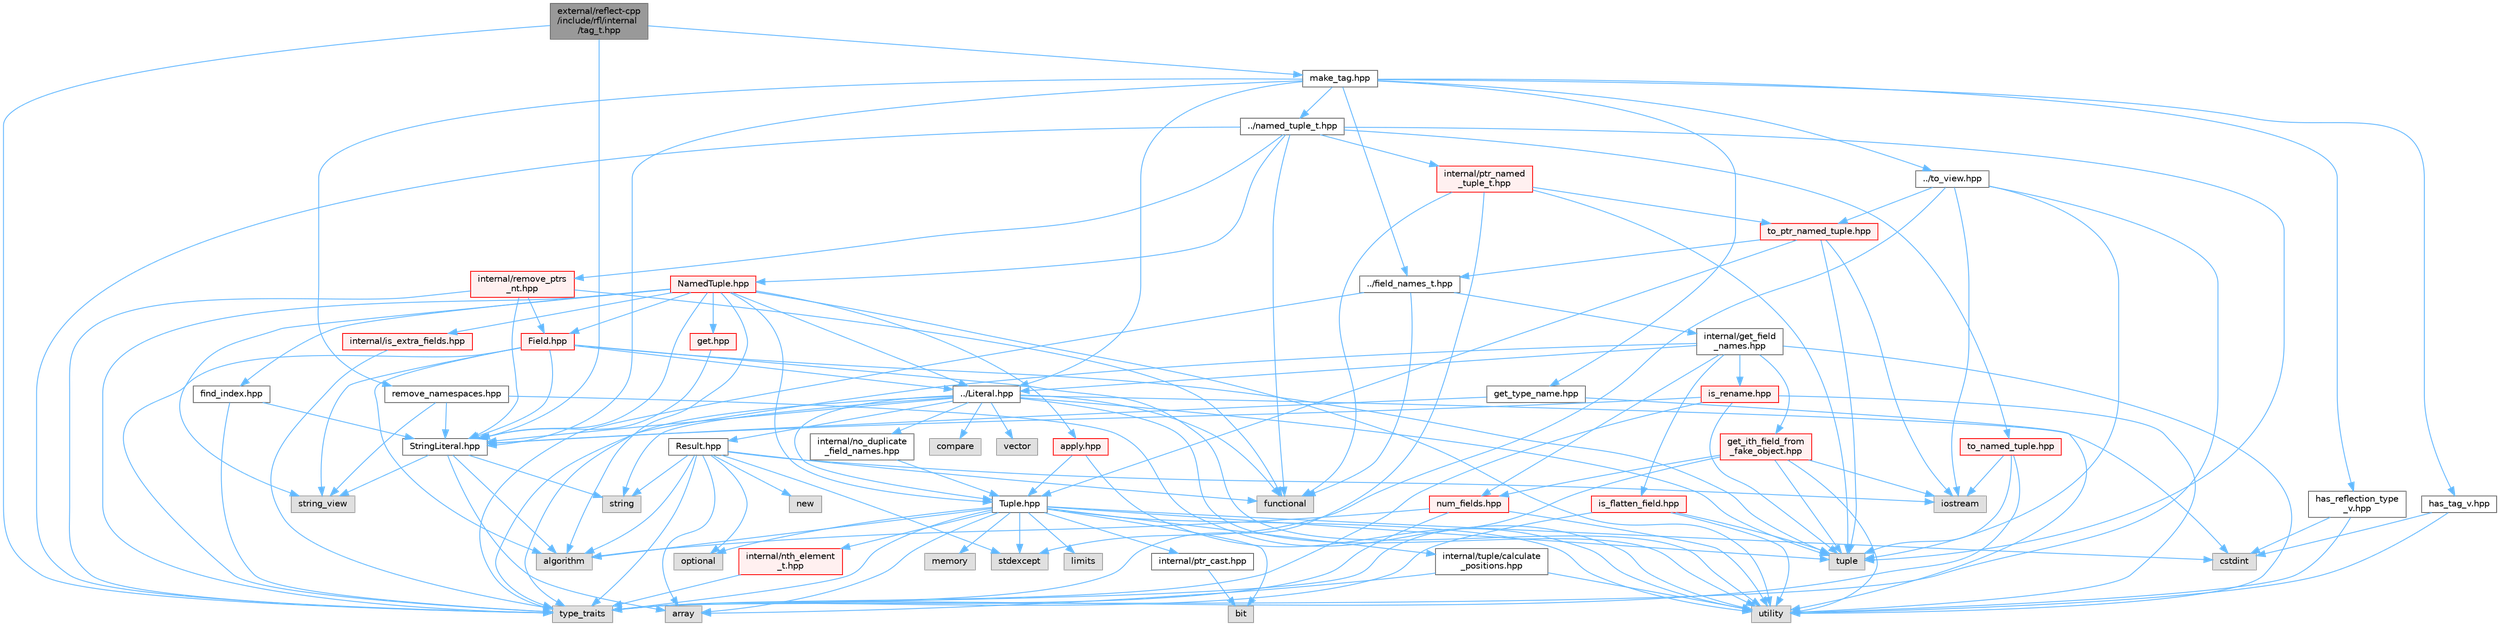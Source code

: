 digraph "external/reflect-cpp/include/rfl/internal/tag_t.hpp"
{
 // LATEX_PDF_SIZE
  bgcolor="transparent";
  edge [fontname=Helvetica,fontsize=10,labelfontname=Helvetica,labelfontsize=10];
  node [fontname=Helvetica,fontsize=10,shape=box,height=0.2,width=0.4];
  Node1 [id="Node000001",label="external/reflect-cpp\l/include/rfl/internal\l/tag_t.hpp",height=0.2,width=0.4,color="gray40", fillcolor="grey60", style="filled", fontcolor="black",tooltip=" "];
  Node1 -> Node2 [id="edge1_Node000001_Node000002",color="steelblue1",style="solid",tooltip=" "];
  Node2 [id="Node000002",label="type_traits",height=0.2,width=0.4,color="grey60", fillcolor="#E0E0E0", style="filled",tooltip=" "];
  Node1 -> Node3 [id="edge2_Node000001_Node000003",color="steelblue1",style="solid",tooltip=" "];
  Node3 [id="Node000003",label="StringLiteral.hpp",height=0.2,width=0.4,color="grey40", fillcolor="white", style="filled",URL="$_string_literal_8hpp.html",tooltip=" "];
  Node3 -> Node4 [id="edge3_Node000003_Node000004",color="steelblue1",style="solid",tooltip=" "];
  Node4 [id="Node000004",label="algorithm",height=0.2,width=0.4,color="grey60", fillcolor="#E0E0E0", style="filled",tooltip=" "];
  Node3 -> Node5 [id="edge4_Node000003_Node000005",color="steelblue1",style="solid",tooltip=" "];
  Node5 [id="Node000005",label="array",height=0.2,width=0.4,color="grey60", fillcolor="#E0E0E0", style="filled",tooltip=" "];
  Node3 -> Node6 [id="edge5_Node000003_Node000006",color="steelblue1",style="solid",tooltip=" "];
  Node6 [id="Node000006",label="string",height=0.2,width=0.4,color="grey60", fillcolor="#E0E0E0", style="filled",tooltip=" "];
  Node3 -> Node7 [id="edge6_Node000003_Node000007",color="steelblue1",style="solid",tooltip=" "];
  Node7 [id="Node000007",label="string_view",height=0.2,width=0.4,color="grey60", fillcolor="#E0E0E0", style="filled",tooltip=" "];
  Node1 -> Node8 [id="edge7_Node000001_Node000008",color="steelblue1",style="solid",tooltip=" "];
  Node8 [id="Node000008",label="make_tag.hpp",height=0.2,width=0.4,color="grey40", fillcolor="white", style="filled",URL="$make__tag_8hpp.html",tooltip=" "];
  Node8 -> Node9 [id="edge8_Node000008_Node000009",color="steelblue1",style="solid",tooltip=" "];
  Node9 [id="Node000009",label="../Literal.hpp",height=0.2,width=0.4,color="grey40", fillcolor="white", style="filled",URL="$_literal_8hpp.html",tooltip=" "];
  Node9 -> Node10 [id="edge9_Node000009_Node000010",color="steelblue1",style="solid",tooltip=" "];
  Node10 [id="Node000010",label="compare",height=0.2,width=0.4,color="grey60", fillcolor="#E0E0E0", style="filled",tooltip=" "];
  Node9 -> Node11 [id="edge10_Node000009_Node000011",color="steelblue1",style="solid",tooltip=" "];
  Node11 [id="Node000011",label="cstdint",height=0.2,width=0.4,color="grey60", fillcolor="#E0E0E0", style="filled",tooltip=" "];
  Node9 -> Node12 [id="edge11_Node000009_Node000012",color="steelblue1",style="solid",tooltip=" "];
  Node12 [id="Node000012",label="functional",height=0.2,width=0.4,color="grey60", fillcolor="#E0E0E0", style="filled",tooltip=" "];
  Node9 -> Node6 [id="edge12_Node000009_Node000006",color="steelblue1",style="solid",tooltip=" "];
  Node9 -> Node13 [id="edge13_Node000009_Node000013",color="steelblue1",style="solid",tooltip=" "];
  Node13 [id="Node000013",label="tuple",height=0.2,width=0.4,color="grey60", fillcolor="#E0E0E0", style="filled",tooltip=" "];
  Node9 -> Node2 [id="edge14_Node000009_Node000002",color="steelblue1",style="solid",tooltip=" "];
  Node9 -> Node14 [id="edge15_Node000009_Node000014",color="steelblue1",style="solid",tooltip=" "];
  Node14 [id="Node000014",label="utility",height=0.2,width=0.4,color="grey60", fillcolor="#E0E0E0", style="filled",tooltip=" "];
  Node9 -> Node15 [id="edge16_Node000009_Node000015",color="steelblue1",style="solid",tooltip=" "];
  Node15 [id="Node000015",label="vector",height=0.2,width=0.4,color="grey60", fillcolor="#E0E0E0", style="filled",tooltip=" "];
  Node9 -> Node16 [id="edge17_Node000009_Node000016",color="steelblue1",style="solid",tooltip=" "];
  Node16 [id="Node000016",label="Result.hpp",height=0.2,width=0.4,color="grey40", fillcolor="white", style="filled",URL="$_result_8hpp.html",tooltip=" "];
  Node16 -> Node4 [id="edge18_Node000016_Node000004",color="steelblue1",style="solid",tooltip=" "];
  Node16 -> Node5 [id="edge19_Node000016_Node000005",color="steelblue1",style="solid",tooltip=" "];
  Node16 -> Node12 [id="edge20_Node000016_Node000012",color="steelblue1",style="solid",tooltip=" "];
  Node16 -> Node17 [id="edge21_Node000016_Node000017",color="steelblue1",style="solid",tooltip=" "];
  Node17 [id="Node000017",label="iostream",height=0.2,width=0.4,color="grey60", fillcolor="#E0E0E0", style="filled",tooltip=" "];
  Node16 -> Node18 [id="edge22_Node000016_Node000018",color="steelblue1",style="solid",tooltip=" "];
  Node18 [id="Node000018",label="new",height=0.2,width=0.4,color="grey60", fillcolor="#E0E0E0", style="filled",tooltip=" "];
  Node16 -> Node19 [id="edge23_Node000016_Node000019",color="steelblue1",style="solid",tooltip=" "];
  Node19 [id="Node000019",label="optional",height=0.2,width=0.4,color="grey60", fillcolor="#E0E0E0", style="filled",tooltip=" "];
  Node16 -> Node20 [id="edge24_Node000016_Node000020",color="steelblue1",style="solid",tooltip=" "];
  Node20 [id="Node000020",label="stdexcept",height=0.2,width=0.4,color="grey60", fillcolor="#E0E0E0", style="filled",tooltip=" "];
  Node16 -> Node6 [id="edge25_Node000016_Node000006",color="steelblue1",style="solid",tooltip=" "];
  Node16 -> Node2 [id="edge26_Node000016_Node000002",color="steelblue1",style="solid",tooltip=" "];
  Node9 -> Node21 [id="edge27_Node000009_Node000021",color="steelblue1",style="solid",tooltip=" "];
  Node21 [id="Node000021",label="Tuple.hpp",height=0.2,width=0.4,color="grey40", fillcolor="white", style="filled",URL="$_tuple_8hpp.html",tooltip=" "];
  Node21 -> Node4 [id="edge28_Node000021_Node000004",color="steelblue1",style="solid",tooltip=" "];
  Node21 -> Node5 [id="edge29_Node000021_Node000005",color="steelblue1",style="solid",tooltip=" "];
  Node21 -> Node22 [id="edge30_Node000021_Node000022",color="steelblue1",style="solid",tooltip=" "];
  Node22 [id="Node000022",label="bit",height=0.2,width=0.4,color="grey60", fillcolor="#E0E0E0", style="filled",tooltip=" "];
  Node21 -> Node11 [id="edge31_Node000021_Node000011",color="steelblue1",style="solid",tooltip=" "];
  Node21 -> Node23 [id="edge32_Node000021_Node000023",color="steelblue1",style="solid",tooltip=" "];
  Node23 [id="Node000023",label="limits",height=0.2,width=0.4,color="grey60", fillcolor="#E0E0E0", style="filled",tooltip=" "];
  Node21 -> Node24 [id="edge33_Node000021_Node000024",color="steelblue1",style="solid",tooltip=" "];
  Node24 [id="Node000024",label="memory",height=0.2,width=0.4,color="grey60", fillcolor="#E0E0E0", style="filled",tooltip=" "];
  Node21 -> Node19 [id="edge34_Node000021_Node000019",color="steelblue1",style="solid",tooltip=" "];
  Node21 -> Node20 [id="edge35_Node000021_Node000020",color="steelblue1",style="solid",tooltip=" "];
  Node21 -> Node13 [id="edge36_Node000021_Node000013",color="steelblue1",style="solid",tooltip=" "];
  Node21 -> Node2 [id="edge37_Node000021_Node000002",color="steelblue1",style="solid",tooltip=" "];
  Node21 -> Node14 [id="edge38_Node000021_Node000014",color="steelblue1",style="solid",tooltip=" "];
  Node21 -> Node25 [id="edge39_Node000021_Node000025",color="steelblue1",style="solid",tooltip=" "];
  Node25 [id="Node000025",label="internal/nth_element\l_t.hpp",height=0.2,width=0.4,color="red", fillcolor="#FFF0F0", style="filled",URL="$nth__element__t_8hpp.html",tooltip=" "];
  Node25 -> Node2 [id="edge40_Node000025_Node000002",color="steelblue1",style="solid",tooltip=" "];
  Node21 -> Node27 [id="edge41_Node000021_Node000027",color="steelblue1",style="solid",tooltip=" "];
  Node27 [id="Node000027",label="internal/ptr_cast.hpp",height=0.2,width=0.4,color="grey40", fillcolor="white", style="filled",URL="$ptr__cast_8hpp.html",tooltip=" "];
  Node27 -> Node22 [id="edge42_Node000027_Node000022",color="steelblue1",style="solid",tooltip=" "];
  Node21 -> Node28 [id="edge43_Node000021_Node000028",color="steelblue1",style="solid",tooltip=" "];
  Node28 [id="Node000028",label="internal/tuple/calculate\l_positions.hpp",height=0.2,width=0.4,color="grey40", fillcolor="white", style="filled",URL="$calculate__positions_8hpp.html",tooltip=" "];
  Node28 -> Node5 [id="edge44_Node000028_Node000005",color="steelblue1",style="solid",tooltip=" "];
  Node28 -> Node14 [id="edge45_Node000028_Node000014",color="steelblue1",style="solid",tooltip=" "];
  Node9 -> Node3 [id="edge46_Node000009_Node000003",color="steelblue1",style="solid",tooltip=" "];
  Node9 -> Node29 [id="edge47_Node000009_Node000029",color="steelblue1",style="solid",tooltip=" "];
  Node29 [id="Node000029",label="internal/no_duplicate\l_field_names.hpp",height=0.2,width=0.4,color="grey40", fillcolor="white", style="filled",URL="$no__duplicate__field__names_8hpp.html",tooltip=" "];
  Node29 -> Node21 [id="edge48_Node000029_Node000021",color="steelblue1",style="solid",tooltip=" "];
  Node8 -> Node30 [id="edge49_Node000008_Node000030",color="steelblue1",style="solid",tooltip=" "];
  Node30 [id="Node000030",label="../field_names_t.hpp",height=0.2,width=0.4,color="grey40", fillcolor="white", style="filled",URL="$field__names__t_8hpp.html",tooltip=" "];
  Node30 -> Node12 [id="edge50_Node000030_Node000012",color="steelblue1",style="solid",tooltip=" "];
  Node30 -> Node2 [id="edge51_Node000030_Node000002",color="steelblue1",style="solid",tooltip=" "];
  Node30 -> Node31 [id="edge52_Node000030_Node000031",color="steelblue1",style="solid",tooltip=" "];
  Node31 [id="Node000031",label="internal/get_field\l_names.hpp",height=0.2,width=0.4,color="grey40", fillcolor="white", style="filled",URL="$get__field__names_8hpp.html",tooltip=" "];
  Node31 -> Node2 [id="edge53_Node000031_Node000002",color="steelblue1",style="solid",tooltip=" "];
  Node31 -> Node14 [id="edge54_Node000031_Node000014",color="steelblue1",style="solid",tooltip=" "];
  Node31 -> Node9 [id="edge55_Node000031_Node000009",color="steelblue1",style="solid",tooltip=" "];
  Node31 -> Node32 [id="edge56_Node000031_Node000032",color="steelblue1",style="solid",tooltip=" "];
  Node32 [id="Node000032",label="get_ith_field_from\l_fake_object.hpp",height=0.2,width=0.4,color="red", fillcolor="#FFF0F0", style="filled",URL="$get__ith__field__from__fake__object_8hpp.html",tooltip=" "];
  Node32 -> Node17 [id="edge57_Node000032_Node000017",color="steelblue1",style="solid",tooltip=" "];
  Node32 -> Node13 [id="edge58_Node000032_Node000013",color="steelblue1",style="solid",tooltip=" "];
  Node32 -> Node2 [id="edge59_Node000032_Node000002",color="steelblue1",style="solid",tooltip=" "];
  Node32 -> Node14 [id="edge60_Node000032_Node000014",color="steelblue1",style="solid",tooltip=" "];
  Node32 -> Node36 [id="edge61_Node000032_Node000036",color="steelblue1",style="solid",tooltip=" "];
  Node36 [id="Node000036",label="num_fields.hpp",height=0.2,width=0.4,color="red", fillcolor="#FFF0F0", style="filled",URL="$num__fields_8hpp.html",tooltip=" "];
  Node36 -> Node4 [id="edge62_Node000036_Node000004",color="steelblue1",style="solid",tooltip=" "];
  Node36 -> Node2 [id="edge63_Node000036_Node000002",color="steelblue1",style="solid",tooltip=" "];
  Node36 -> Node14 [id="edge64_Node000036_Node000014",color="steelblue1",style="solid",tooltip=" "];
  Node31 -> Node37 [id="edge65_Node000031_Node000037",color="steelblue1",style="solid",tooltip=" "];
  Node37 [id="Node000037",label="is_flatten_field.hpp",height=0.2,width=0.4,color="red", fillcolor="#FFF0F0", style="filled",URL="$is__flatten__field_8hpp.html",tooltip=" "];
  Node37 -> Node13 [id="edge66_Node000037_Node000013",color="steelblue1",style="solid",tooltip=" "];
  Node37 -> Node2 [id="edge67_Node000037_Node000002",color="steelblue1",style="solid",tooltip=" "];
  Node37 -> Node14 [id="edge68_Node000037_Node000014",color="steelblue1",style="solid",tooltip=" "];
  Node31 -> Node39 [id="edge69_Node000031_Node000039",color="steelblue1",style="solid",tooltip=" "];
  Node39 [id="Node000039",label="is_rename.hpp",height=0.2,width=0.4,color="red", fillcolor="#FFF0F0", style="filled",URL="$is__rename_8hpp.html",tooltip=" "];
  Node39 -> Node13 [id="edge70_Node000039_Node000013",color="steelblue1",style="solid",tooltip=" "];
  Node39 -> Node2 [id="edge71_Node000039_Node000002",color="steelblue1",style="solid",tooltip=" "];
  Node39 -> Node14 [id="edge72_Node000039_Node000014",color="steelblue1",style="solid",tooltip=" "];
  Node39 -> Node3 [id="edge73_Node000039_Node000003",color="steelblue1",style="solid",tooltip=" "];
  Node31 -> Node36 [id="edge74_Node000031_Node000036",color="steelblue1",style="solid",tooltip=" "];
  Node8 -> Node42 [id="edge75_Node000008_Node000042",color="steelblue1",style="solid",tooltip=" "];
  Node42 [id="Node000042",label="../named_tuple_t.hpp",height=0.2,width=0.4,color="grey40", fillcolor="white", style="filled",URL="$named__tuple__t_8hpp.html",tooltip=" "];
  Node42 -> Node12 [id="edge76_Node000042_Node000012",color="steelblue1",style="solid",tooltip=" "];
  Node42 -> Node13 [id="edge77_Node000042_Node000013",color="steelblue1",style="solid",tooltip=" "];
  Node42 -> Node2 [id="edge78_Node000042_Node000002",color="steelblue1",style="solid",tooltip=" "];
  Node42 -> Node43 [id="edge79_Node000042_Node000043",color="steelblue1",style="solid",tooltip=" "];
  Node43 [id="Node000043",label="NamedTuple.hpp",height=0.2,width=0.4,color="red", fillcolor="#FFF0F0", style="filled",URL="$_named_tuple_8hpp.html",tooltip=" "];
  Node43 -> Node4 [id="edge80_Node000043_Node000004",color="steelblue1",style="solid",tooltip=" "];
  Node43 -> Node7 [id="edge81_Node000043_Node000007",color="steelblue1",style="solid",tooltip=" "];
  Node43 -> Node2 [id="edge82_Node000043_Node000002",color="steelblue1",style="solid",tooltip=" "];
  Node43 -> Node14 [id="edge83_Node000043_Node000014",color="steelblue1",style="solid",tooltip=" "];
  Node43 -> Node44 [id="edge84_Node000043_Node000044",color="steelblue1",style="solid",tooltip=" "];
  Node44 [id="Node000044",label="Field.hpp",height=0.2,width=0.4,color="red", fillcolor="#FFF0F0", style="filled",URL="$_field_8hpp.html",tooltip=" "];
  Node44 -> Node4 [id="edge85_Node000044_Node000004",color="steelblue1",style="solid",tooltip=" "];
  Node44 -> Node7 [id="edge86_Node000044_Node000007",color="steelblue1",style="solid",tooltip=" "];
  Node44 -> Node13 [id="edge87_Node000044_Node000013",color="steelblue1",style="solid",tooltip=" "];
  Node44 -> Node2 [id="edge88_Node000044_Node000002",color="steelblue1",style="solid",tooltip=" "];
  Node44 -> Node14 [id="edge89_Node000044_Node000014",color="steelblue1",style="solid",tooltip=" "];
  Node44 -> Node9 [id="edge90_Node000044_Node000009",color="steelblue1",style="solid",tooltip=" "];
  Node44 -> Node3 [id="edge91_Node000044_Node000003",color="steelblue1",style="solid",tooltip=" "];
  Node43 -> Node9 [id="edge92_Node000043_Node000009",color="steelblue1",style="solid",tooltip=" "];
  Node43 -> Node21 [id="edge93_Node000043_Node000021",color="steelblue1",style="solid",tooltip=" "];
  Node43 -> Node48 [id="edge94_Node000043_Node000048",color="steelblue1",style="solid",tooltip=" "];
  Node48 [id="Node000048",label="apply.hpp",height=0.2,width=0.4,color="red", fillcolor="#FFF0F0", style="filled",URL="$apply_8hpp.html",tooltip=" "];
  Node48 -> Node14 [id="edge95_Node000048_Node000014",color="steelblue1",style="solid",tooltip=" "];
  Node48 -> Node21 [id="edge96_Node000048_Node000021",color="steelblue1",style="solid",tooltip=" "];
  Node43 -> Node50 [id="edge97_Node000043_Node000050",color="steelblue1",style="solid",tooltip=" "];
  Node50 [id="Node000050",label="get.hpp",height=0.2,width=0.4,color="red", fillcolor="#FFF0F0", style="filled",URL="$get_8hpp.html",tooltip=" "];
  Node50 -> Node3 [id="edge98_Node000050_Node000003",color="steelblue1",style="solid",tooltip=" "];
  Node43 -> Node3 [id="edge99_Node000043_Node000003",color="steelblue1",style="solid",tooltip=" "];
  Node43 -> Node53 [id="edge100_Node000043_Node000053",color="steelblue1",style="solid",tooltip=" "];
  Node53 [id="Node000053",label="find_index.hpp",height=0.2,width=0.4,color="grey40", fillcolor="white", style="filled",URL="$find__index_8hpp.html",tooltip=" "];
  Node53 -> Node2 [id="edge101_Node000053_Node000002",color="steelblue1",style="solid",tooltip=" "];
  Node53 -> Node3 [id="edge102_Node000053_Node000003",color="steelblue1",style="solid",tooltip=" "];
  Node43 -> Node54 [id="edge103_Node000043_Node000054",color="steelblue1",style="solid",tooltip=" "];
  Node54 [id="Node000054",label="internal/is_extra_fields.hpp",height=0.2,width=0.4,color="red", fillcolor="#FFF0F0", style="filled",URL="$is__extra__fields_8hpp.html",tooltip=" "];
  Node54 -> Node2 [id="edge104_Node000054_Node000002",color="steelblue1",style="solid",tooltip=" "];
  Node42 -> Node61 [id="edge105_Node000042_Node000061",color="steelblue1",style="solid",tooltip=" "];
  Node61 [id="Node000061",label="internal/ptr_named\l_tuple_t.hpp",height=0.2,width=0.4,color="red", fillcolor="#FFF0F0", style="filled",URL="$ptr__named__tuple__t_8hpp.html",tooltip=" "];
  Node61 -> Node12 [id="edge106_Node000061_Node000012",color="steelblue1",style="solid",tooltip=" "];
  Node61 -> Node13 [id="edge107_Node000061_Node000013",color="steelblue1",style="solid",tooltip=" "];
  Node61 -> Node2 [id="edge108_Node000061_Node000002",color="steelblue1",style="solid",tooltip=" "];
  Node61 -> Node63 [id="edge109_Node000061_Node000063",color="steelblue1",style="solid",tooltip=" "];
  Node63 [id="Node000063",label="to_ptr_named_tuple.hpp",height=0.2,width=0.4,color="red", fillcolor="#FFF0F0", style="filled",URL="$to__ptr__named__tuple_8hpp.html",tooltip=" "];
  Node63 -> Node17 [id="edge110_Node000063_Node000017",color="steelblue1",style="solid",tooltip=" "];
  Node63 -> Node13 [id="edge111_Node000063_Node000013",color="steelblue1",style="solid",tooltip=" "];
  Node63 -> Node21 [id="edge112_Node000063_Node000021",color="steelblue1",style="solid",tooltip=" "];
  Node63 -> Node30 [id="edge113_Node000063_Node000030",color="steelblue1",style="solid",tooltip=" "];
  Node42 -> Node82 [id="edge114_Node000042_Node000082",color="steelblue1",style="solid",tooltip=" "];
  Node82 [id="Node000082",label="internal/remove_ptrs\l_nt.hpp",height=0.2,width=0.4,color="red", fillcolor="#FFF0F0", style="filled",URL="$remove__ptrs__nt_8hpp.html",tooltip=" "];
  Node82 -> Node12 [id="edge115_Node000082_Node000012",color="steelblue1",style="solid",tooltip=" "];
  Node82 -> Node2 [id="edge116_Node000082_Node000002",color="steelblue1",style="solid",tooltip=" "];
  Node82 -> Node44 [id="edge117_Node000082_Node000044",color="steelblue1",style="solid",tooltip=" "];
  Node82 -> Node3 [id="edge118_Node000082_Node000003",color="steelblue1",style="solid",tooltip=" "];
  Node42 -> Node83 [id="edge119_Node000042_Node000083",color="steelblue1",style="solid",tooltip=" "];
  Node83 [id="Node000083",label="to_named_tuple.hpp",height=0.2,width=0.4,color="red", fillcolor="#FFF0F0", style="filled",URL="$to__named__tuple_8hpp.html",tooltip=" "];
  Node83 -> Node17 [id="edge120_Node000083_Node000017",color="steelblue1",style="solid",tooltip=" "];
  Node83 -> Node13 [id="edge121_Node000083_Node000013",color="steelblue1",style="solid",tooltip=" "];
  Node83 -> Node2 [id="edge122_Node000083_Node000002",color="steelblue1",style="solid",tooltip=" "];
  Node8 -> Node88 [id="edge123_Node000008_Node000088",color="steelblue1",style="solid",tooltip=" "];
  Node88 [id="Node000088",label="../to_view.hpp",height=0.2,width=0.4,color="grey40", fillcolor="white", style="filled",URL="$to__view_8hpp.html",tooltip=" "];
  Node88 -> Node17 [id="edge124_Node000088_Node000017",color="steelblue1",style="solid",tooltip=" "];
  Node88 -> Node20 [id="edge125_Node000088_Node000020",color="steelblue1",style="solid",tooltip=" "];
  Node88 -> Node13 [id="edge126_Node000088_Node000013",color="steelblue1",style="solid",tooltip=" "];
  Node88 -> Node2 [id="edge127_Node000088_Node000002",color="steelblue1",style="solid",tooltip=" "];
  Node88 -> Node63 [id="edge128_Node000088_Node000063",color="steelblue1",style="solid",tooltip=" "];
  Node8 -> Node3 [id="edge129_Node000008_Node000003",color="steelblue1",style="solid",tooltip=" "];
  Node8 -> Node89 [id="edge130_Node000008_Node000089",color="steelblue1",style="solid",tooltip=" "];
  Node89 [id="Node000089",label="get_type_name.hpp",height=0.2,width=0.4,color="grey40", fillcolor="white", style="filled",URL="$get__type__name_8hpp.html",tooltip=" "];
  Node89 -> Node14 [id="edge131_Node000089_Node000014",color="steelblue1",style="solid",tooltip=" "];
  Node89 -> Node3 [id="edge132_Node000089_Node000003",color="steelblue1",style="solid",tooltip=" "];
  Node8 -> Node90 [id="edge133_Node000008_Node000090",color="steelblue1",style="solid",tooltip=" "];
  Node90 [id="Node000090",label="has_reflection_type\l_v.hpp",height=0.2,width=0.4,color="grey40", fillcolor="white", style="filled",URL="$has__reflection__type__v_8hpp.html",tooltip=" "];
  Node90 -> Node11 [id="edge134_Node000090_Node000011",color="steelblue1",style="solid",tooltip=" "];
  Node90 -> Node14 [id="edge135_Node000090_Node000014",color="steelblue1",style="solid",tooltip=" "];
  Node8 -> Node91 [id="edge136_Node000008_Node000091",color="steelblue1",style="solid",tooltip=" "];
  Node91 [id="Node000091",label="has_tag_v.hpp",height=0.2,width=0.4,color="grey40", fillcolor="white", style="filled",URL="$has__tag__v_8hpp.html",tooltip=" "];
  Node91 -> Node11 [id="edge137_Node000091_Node000011",color="steelblue1",style="solid",tooltip=" "];
  Node91 -> Node14 [id="edge138_Node000091_Node000014",color="steelblue1",style="solid",tooltip=" "];
  Node8 -> Node92 [id="edge139_Node000008_Node000092",color="steelblue1",style="solid",tooltip=" "];
  Node92 [id="Node000092",label="remove_namespaces.hpp",height=0.2,width=0.4,color="grey40", fillcolor="white", style="filled",URL="$remove__namespaces_8hpp.html",tooltip=" "];
  Node92 -> Node7 [id="edge140_Node000092_Node000007",color="steelblue1",style="solid",tooltip=" "];
  Node92 -> Node14 [id="edge141_Node000092_Node000014",color="steelblue1",style="solid",tooltip=" "];
  Node92 -> Node3 [id="edge142_Node000092_Node000003",color="steelblue1",style="solid",tooltip=" "];
}
